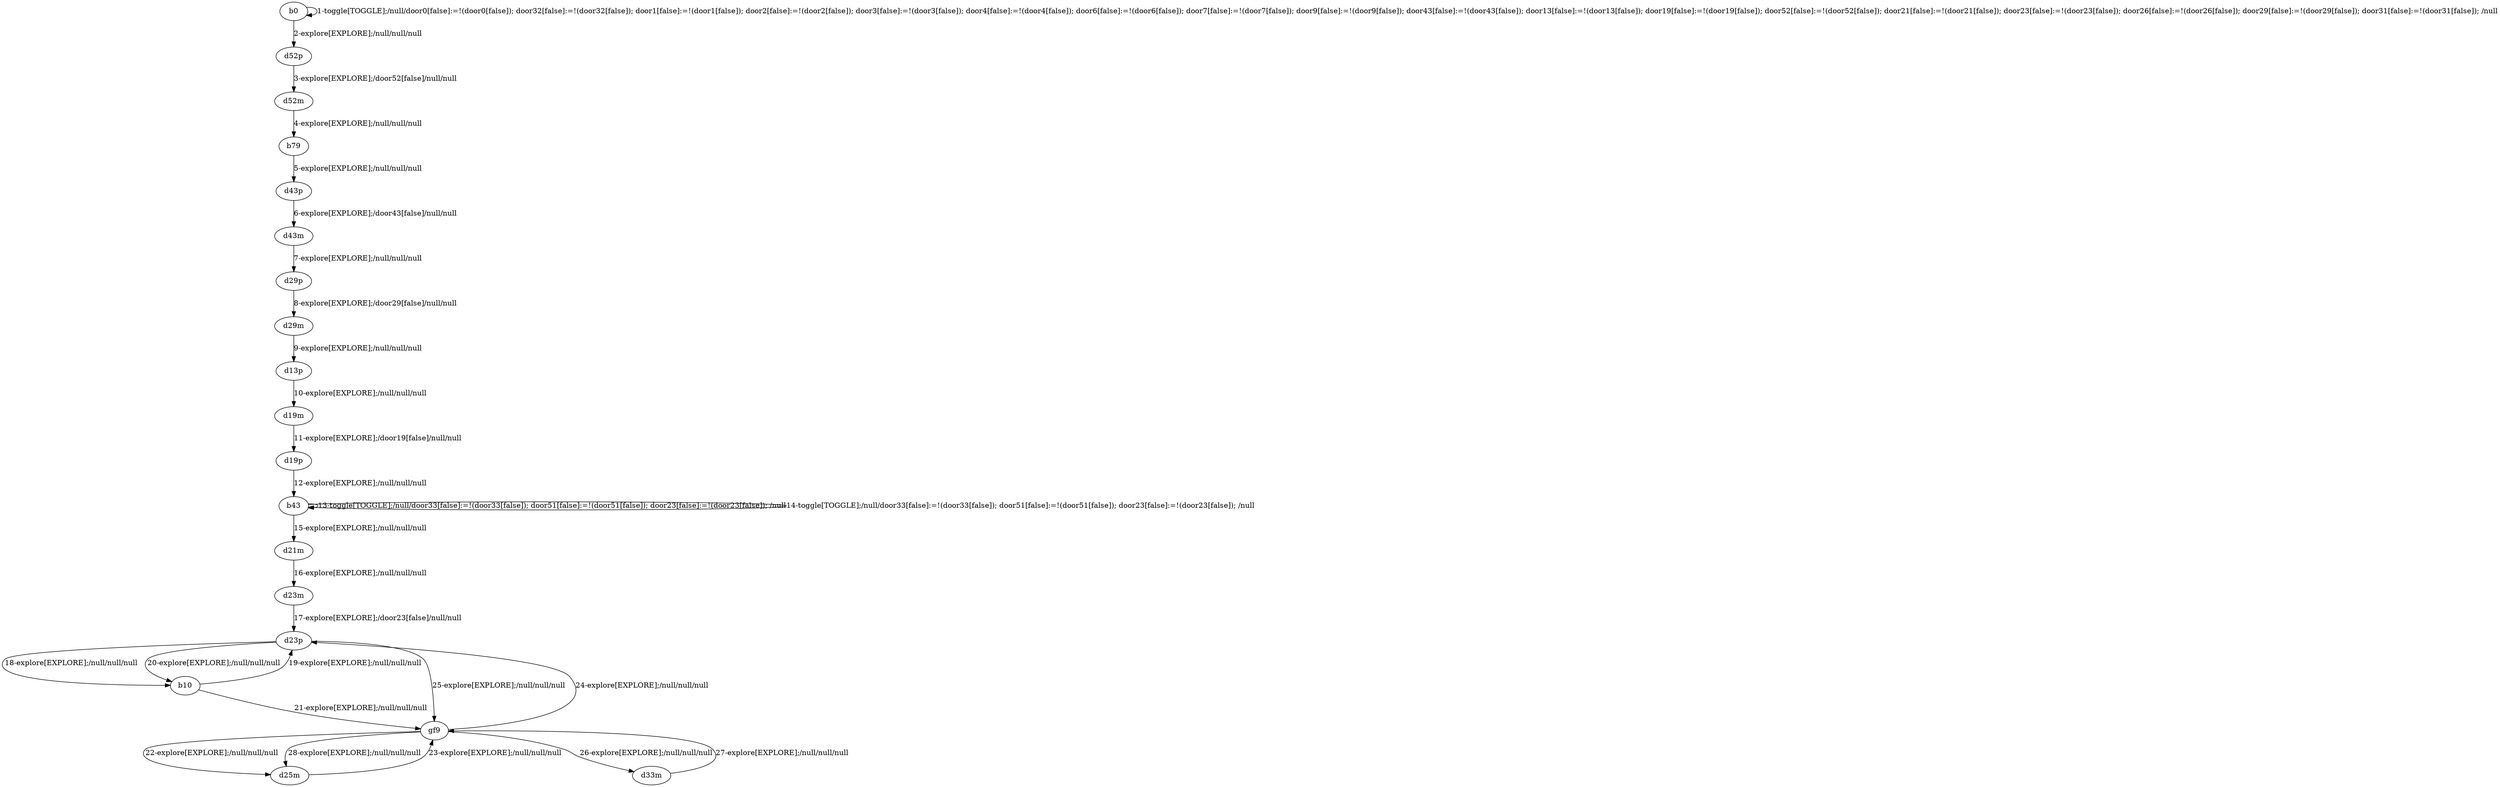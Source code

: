 # Total number of goals covered by this test: 15
# gf9 --> d25m
# d19m --> d19p
# d19p --> b43
# d33m --> gf9
# d23p --> b10
# b10 --> d23p
# gf9 --> d33m
# d23m --> d23p
# d23p --> gf9
# gf9 --> d23p
# b10 --> gf9
# b43 --> d21m
# b43 --> b43
# d21m --> d23m
# d25m --> gf9

digraph g {
"b0" -> "b0" [label = "1-toggle[TOGGLE];/null/door0[false]:=!(door0[false]); door32[false]:=!(door32[false]); door1[false]:=!(door1[false]); door2[false]:=!(door2[false]); door3[false]:=!(door3[false]); door4[false]:=!(door4[false]); door6[false]:=!(door6[false]); door7[false]:=!(door7[false]); door9[false]:=!(door9[false]); door43[false]:=!(door43[false]); door13[false]:=!(door13[false]); door19[false]:=!(door19[false]); door52[false]:=!(door52[false]); door21[false]:=!(door21[false]); door23[false]:=!(door23[false]); door26[false]:=!(door26[false]); door29[false]:=!(door29[false]); door31[false]:=!(door31[false]); /null"];
"b0" -> "d52p" [label = "2-explore[EXPLORE];/null/null/null"];
"d52p" -> "d52m" [label = "3-explore[EXPLORE];/door52[false]/null/null"];
"d52m" -> "b79" [label = "4-explore[EXPLORE];/null/null/null"];
"b79" -> "d43p" [label = "5-explore[EXPLORE];/null/null/null"];
"d43p" -> "d43m" [label = "6-explore[EXPLORE];/door43[false]/null/null"];
"d43m" -> "d29p" [label = "7-explore[EXPLORE];/null/null/null"];
"d29p" -> "d29m" [label = "8-explore[EXPLORE];/door29[false]/null/null"];
"d29m" -> "d13p" [label = "9-explore[EXPLORE];/null/null/null"];
"d13p" -> "d19m" [label = "10-explore[EXPLORE];/null/null/null"];
"d19m" -> "d19p" [label = "11-explore[EXPLORE];/door19[false]/null/null"];
"d19p" -> "b43" [label = "12-explore[EXPLORE];/null/null/null"];
"b43" -> "b43" [label = "13-toggle[TOGGLE];/null/door33[false]:=!(door33[false]); door51[false]:=!(door51[false]); door23[false]:=!(door23[false]); /null"];
"b43" -> "b43" [label = "14-toggle[TOGGLE];/null/door33[false]:=!(door33[false]); door51[false]:=!(door51[false]); door23[false]:=!(door23[false]); /null"];
"b43" -> "d21m" [label = "15-explore[EXPLORE];/null/null/null"];
"d21m" -> "d23m" [label = "16-explore[EXPLORE];/null/null/null"];
"d23m" -> "d23p" [label = "17-explore[EXPLORE];/door23[false]/null/null"];
"d23p" -> "b10" [label = "18-explore[EXPLORE];/null/null/null"];
"b10" -> "d23p" [label = "19-explore[EXPLORE];/null/null/null"];
"d23p" -> "b10" [label = "20-explore[EXPLORE];/null/null/null"];
"b10" -> "gf9" [label = "21-explore[EXPLORE];/null/null/null"];
"gf9" -> "d25m" [label = "22-explore[EXPLORE];/null/null/null"];
"d25m" -> "gf9" [label = "23-explore[EXPLORE];/null/null/null"];
"gf9" -> "d23p" [label = "24-explore[EXPLORE];/null/null/null"];
"d23p" -> "gf9" [label = "25-explore[EXPLORE];/null/null/null"];
"gf9" -> "d33m" [label = "26-explore[EXPLORE];/null/null/null"];
"d33m" -> "gf9" [label = "27-explore[EXPLORE];/null/null/null"];
"gf9" -> "d25m" [label = "28-explore[EXPLORE];/null/null/null"];
}